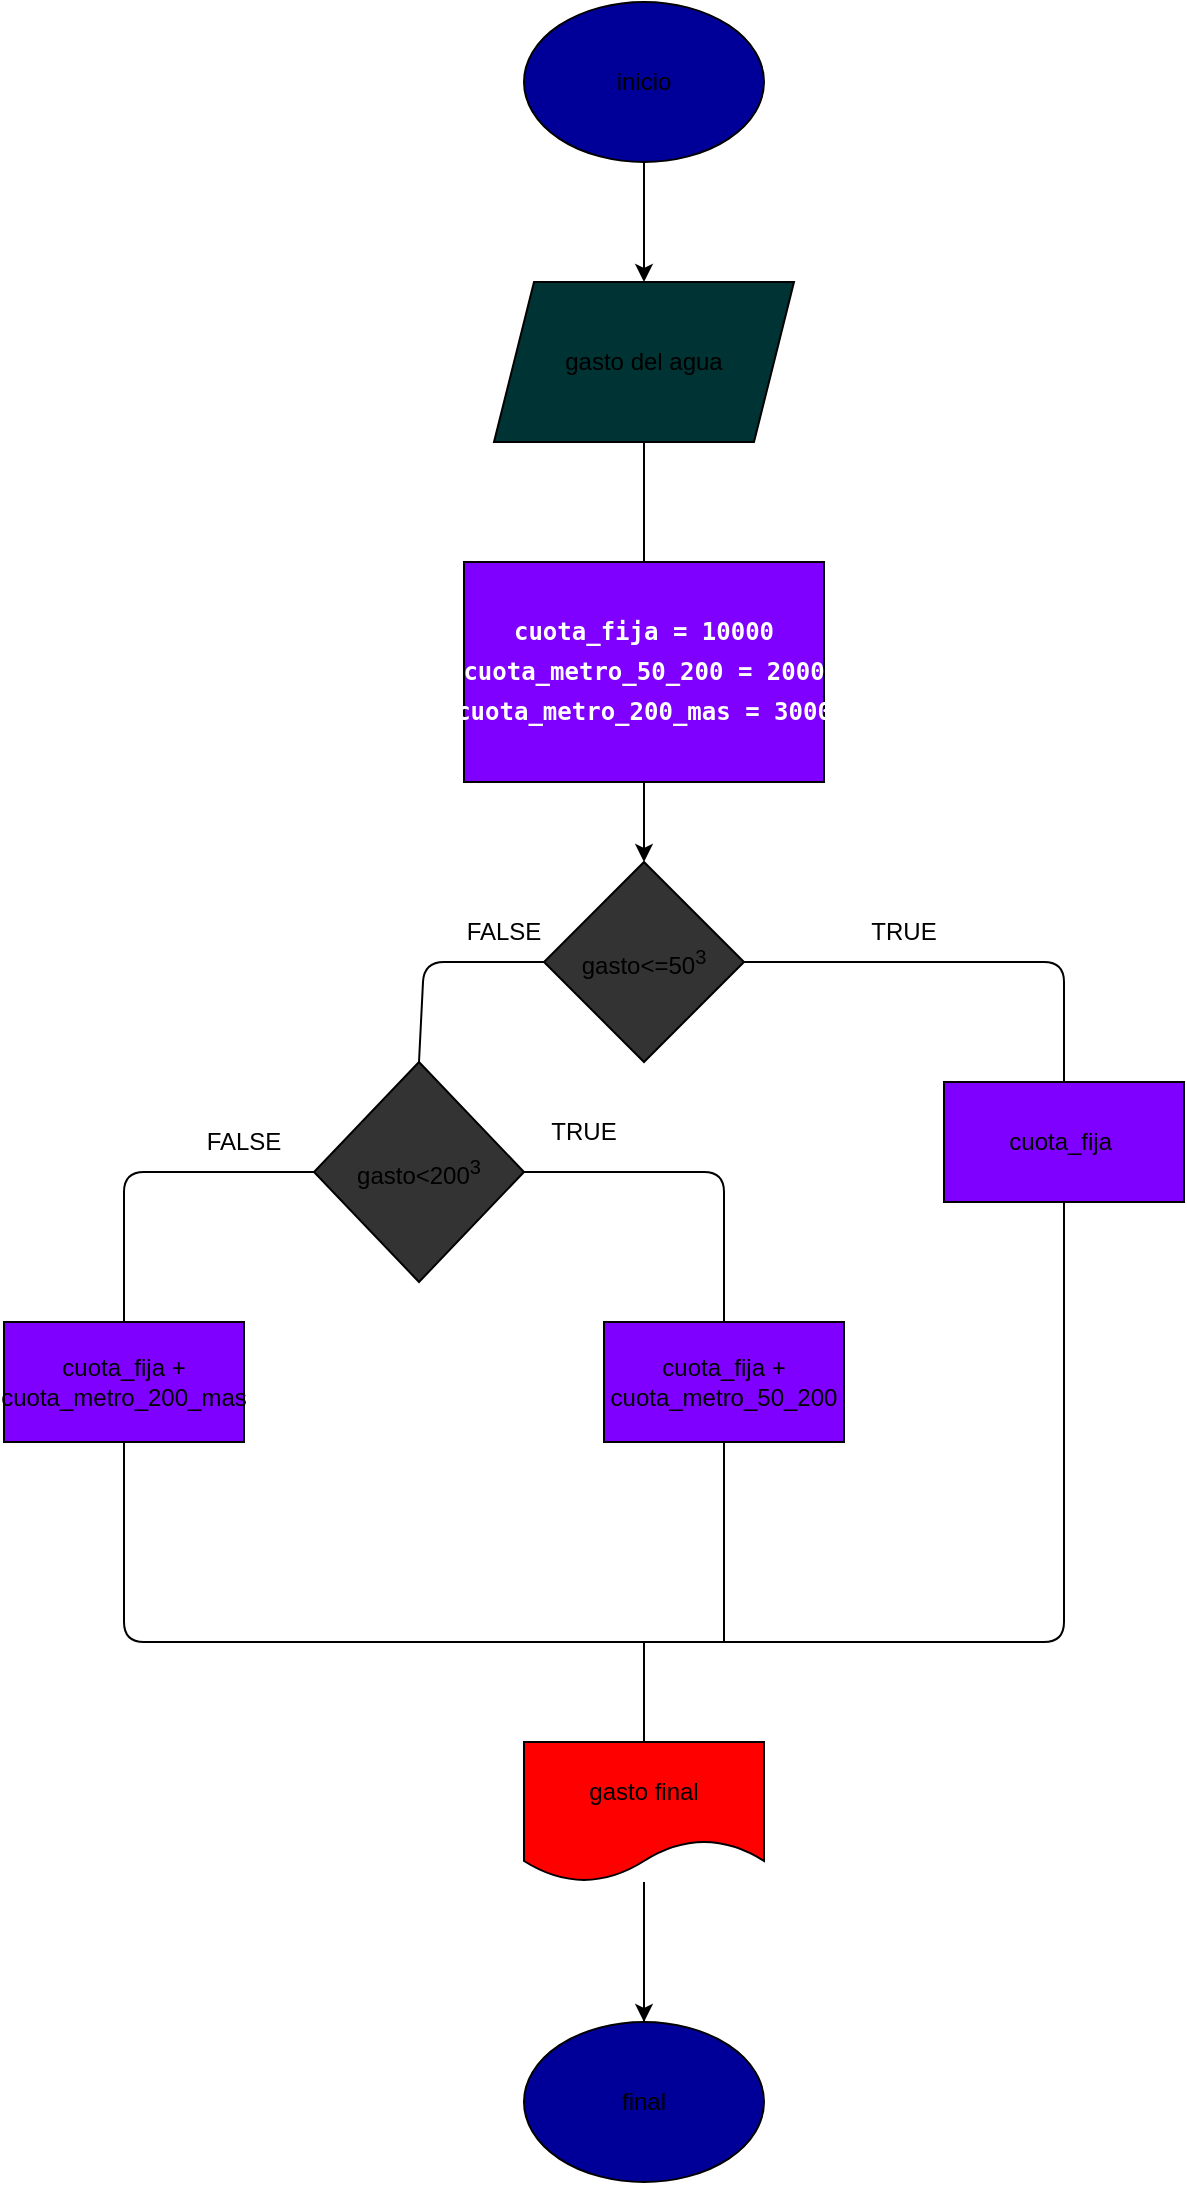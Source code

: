 <mxfile>
    <diagram id="rCF_IZmc6QIaDy28ZCjl" name="Página-1">
        <mxGraphModel dx="1175" dy="1551" grid="1" gridSize="10" guides="1" tooltips="1" connect="1" arrows="1" fold="1" page="1" pageScale="1" pageWidth="827" pageHeight="1169" math="0" shadow="0">
            <root>
                <mxCell id="0"/>
                <mxCell id="1" parent="0"/>
                <mxCell id="2" value="" style="edgeStyle=none;html=1;" edge="1" parent="1" source="3" target="5">
                    <mxGeometry relative="1" as="geometry"/>
                </mxCell>
                <mxCell id="3" value="inicio" style="ellipse;whiteSpace=wrap;html=1;fillColor=#000099;" vertex="1" parent="1">
                    <mxGeometry x="340" y="-180" width="120" height="80" as="geometry"/>
                </mxCell>
                <mxCell id="4" value="" style="edgeStyle=none;html=1;" edge="1" parent="1" source="5">
                    <mxGeometry relative="1" as="geometry">
                        <mxPoint x="400" y="150" as="targetPoint"/>
                    </mxGeometry>
                </mxCell>
                <mxCell id="5" value="gasto del agua" style="shape=parallelogram;perimeter=parallelogramPerimeter;whiteSpace=wrap;html=1;fixedSize=1;fillColor=#003333;" vertex="1" parent="1">
                    <mxGeometry x="325" y="-40" width="150" height="80" as="geometry"/>
                </mxCell>
                <mxCell id="6" value="gasto&amp;lt;=50&lt;sup&gt;3&lt;/sup&gt;" style="rhombus;whiteSpace=wrap;html=1;fillColor=#333333;" vertex="1" parent="1">
                    <mxGeometry x="350" y="250" width="100" height="100" as="geometry"/>
                </mxCell>
                <mxCell id="7" value="gasto&amp;lt;200&lt;sup&gt;3&lt;/sup&gt;" style="rhombus;whiteSpace=wrap;html=1;fillColor=#333333;" vertex="1" parent="1">
                    <mxGeometry x="235" y="350" width="105" height="110" as="geometry"/>
                </mxCell>
                <mxCell id="8" value="" style="endArrow=none;html=1;exitX=0.5;exitY=0;exitDx=0;exitDy=0;entryX=1;entryY=0.5;entryDx=0;entryDy=0;" edge="1" parent="1" target="7">
                    <mxGeometry width="50" height="50" relative="1" as="geometry">
                        <mxPoint x="440" y="480" as="sourcePoint"/>
                        <mxPoint x="440" y="440" as="targetPoint"/>
                        <Array as="points">
                            <mxPoint x="440" y="405"/>
                        </Array>
                    </mxGeometry>
                </mxCell>
                <mxCell id="9" value="" style="endArrow=none;html=1;exitX=0.5;exitY=0;exitDx=0;exitDy=0;entryX=0;entryY=0.5;entryDx=0;entryDy=0;" edge="1" parent="1" target="7">
                    <mxGeometry width="50" height="50" relative="1" as="geometry">
                        <mxPoint x="140" y="480" as="sourcePoint"/>
                        <mxPoint x="440" y="440" as="targetPoint"/>
                        <Array as="points">
                            <mxPoint x="140" y="405"/>
                        </Array>
                    </mxGeometry>
                </mxCell>
                <mxCell id="10" value="" style="endArrow=none;html=1;entryX=1;entryY=0.5;entryDx=0;entryDy=0;exitX=0.5;exitY=0;exitDx=0;exitDy=0;" edge="1" parent="1" target="6">
                    <mxGeometry width="50" height="50" relative="1" as="geometry">
                        <mxPoint x="610" y="365" as="sourcePoint"/>
                        <mxPoint x="440" y="440" as="targetPoint"/>
                        <Array as="points">
                            <mxPoint x="610" y="300"/>
                        </Array>
                    </mxGeometry>
                </mxCell>
                <mxCell id="11" value="" style="endArrow=none;html=1;entryX=0;entryY=0.5;entryDx=0;entryDy=0;exitX=0.5;exitY=0;exitDx=0;exitDy=0;" edge="1" parent="1" source="7" target="6">
                    <mxGeometry width="50" height="50" relative="1" as="geometry">
                        <mxPoint x="390" y="490" as="sourcePoint"/>
                        <mxPoint x="440" y="440" as="targetPoint"/>
                        <Array as="points">
                            <mxPoint x="290" y="300"/>
                        </Array>
                    </mxGeometry>
                </mxCell>
                <mxCell id="12" value="cuota_fija&amp;nbsp;" style="rounded=0;whiteSpace=wrap;html=1;fillColor=#7F00FF;" vertex="1" parent="1">
                    <mxGeometry x="550" y="360" width="120" height="60" as="geometry"/>
                </mxCell>
                <mxCell id="13" value="cuota_fija + cuota_metro_50_200" style="rounded=0;whiteSpace=wrap;html=1;fillColor=#7F00FF;" vertex="1" parent="1">
                    <mxGeometry x="380" y="480" width="120" height="60" as="geometry"/>
                </mxCell>
                <mxCell id="14" value="cuota_fija + cuota_metro_200_mas" style="rounded=0;whiteSpace=wrap;html=1;fillColor=#7F00FF;" vertex="1" parent="1">
                    <mxGeometry x="80" y="480" width="120" height="60" as="geometry"/>
                </mxCell>
                <mxCell id="15" value="" style="endArrow=none;html=1;exitX=0.5;exitY=1;exitDx=0;exitDy=0;" edge="1" parent="1" source="14">
                    <mxGeometry width="50" height="50" relative="1" as="geometry">
                        <mxPoint x="390" y="470" as="sourcePoint"/>
                        <mxPoint x="520" y="640" as="targetPoint"/>
                        <Array as="points">
                            <mxPoint x="140" y="640"/>
                        </Array>
                    </mxGeometry>
                </mxCell>
                <mxCell id="16" value="" style="endArrow=none;html=1;" edge="1" parent="1">
                    <mxGeometry width="50" height="50" relative="1" as="geometry">
                        <mxPoint x="440" y="640" as="sourcePoint"/>
                        <mxPoint x="440" y="540" as="targetPoint"/>
                    </mxGeometry>
                </mxCell>
                <mxCell id="17" value="" style="endArrow=none;html=1;entryX=0.5;entryY=1;entryDx=0;entryDy=0;" edge="1" parent="1" target="12">
                    <mxGeometry width="50" height="50" relative="1" as="geometry">
                        <mxPoint x="520" y="640" as="sourcePoint"/>
                        <mxPoint x="440" y="420" as="targetPoint"/>
                        <Array as="points">
                            <mxPoint x="610" y="640"/>
                        </Array>
                    </mxGeometry>
                </mxCell>
                <mxCell id="30" value="" style="edgeStyle=none;html=1;" edge="1" parent="1" source="19" target="20">
                    <mxGeometry relative="1" as="geometry"/>
                </mxCell>
                <mxCell id="21" value="" style="endArrow=none;html=1;" edge="1" parent="1">
                    <mxGeometry width="50" height="50" relative="1" as="geometry">
                        <mxPoint x="400" y="720" as="sourcePoint"/>
                        <mxPoint x="400" y="640" as="targetPoint"/>
                    </mxGeometry>
                </mxCell>
                <mxCell id="22" value="TRUE" style="text;html=1;strokeColor=none;fillColor=none;align=center;verticalAlign=middle;whiteSpace=wrap;rounded=0;" vertex="1" parent="1">
                    <mxGeometry x="500" y="270" width="60" height="30" as="geometry"/>
                </mxCell>
                <mxCell id="23" value="FALSE" style="text;html=1;strokeColor=none;fillColor=none;align=center;verticalAlign=middle;whiteSpace=wrap;rounded=0;" vertex="1" parent="1">
                    <mxGeometry x="300" y="270" width="60" height="30" as="geometry"/>
                </mxCell>
                <mxCell id="24" value="TRUE" style="text;html=1;strokeColor=none;fillColor=none;align=center;verticalAlign=middle;whiteSpace=wrap;rounded=0;" vertex="1" parent="1">
                    <mxGeometry x="340" y="370" width="60" height="30" as="geometry"/>
                </mxCell>
                <mxCell id="25" value="FALSE" style="text;html=1;strokeColor=none;fillColor=none;align=center;verticalAlign=middle;whiteSpace=wrap;rounded=0;" vertex="1" parent="1">
                    <mxGeometry x="170" y="375" width="60" height="30" as="geometry"/>
                </mxCell>
                <mxCell id="28" value="" style="endArrow=none;html=1;startArrow=none;" edge="1" parent="1" source="19">
                    <mxGeometry width="50" height="50" relative="1" as="geometry">
                        <mxPoint x="400" y="860" as="sourcePoint"/>
                        <mxPoint x="400" y="710" as="targetPoint"/>
                    </mxGeometry>
                </mxCell>
                <mxCell id="33" value="" style="edgeStyle=none;html=1;fontSize=12;fontColor=#FFFFFF;" edge="1" parent="1" source="32" target="6">
                    <mxGeometry relative="1" as="geometry"/>
                </mxCell>
                <mxCell id="32" value="&lt;div style=&quot;font-family: &amp;quot;Droid Sans Mono&amp;quot;, &amp;quot;monospace&amp;quot;, monospace; line-height: 19px;&quot;&gt;&lt;h6 style=&quot;&quot;&gt;&lt;font color=&quot;#ffffff&quot; style=&quot;font-size: 12px;&quot;&gt;cuota_fija&amp;nbsp;=&amp;nbsp;10000&lt;br&gt;cuota_metro_50_200&amp;nbsp;=&amp;nbsp;2000&lt;br&gt;cuota_metro_200_mas&amp;nbsp;=&amp;nbsp;3000&lt;/font&gt;&lt;/h6&gt;&lt;/div&gt;" style="rounded=0;whiteSpace=wrap;html=1;fillColor=#7F00FF;" vertex="1" parent="1">
                    <mxGeometry x="310" y="100" width="180" height="110" as="geometry"/>
                </mxCell>
                <mxCell id="34" value="" style="endArrow=none;html=1;" edge="1" parent="1" target="19">
                    <mxGeometry width="50" height="50" relative="1" as="geometry">
                        <mxPoint x="400" y="860" as="sourcePoint"/>
                        <mxPoint x="400" y="710" as="targetPoint"/>
                    </mxGeometry>
                </mxCell>
                <mxCell id="19" value="gasto final" style="shape=document;whiteSpace=wrap;html=1;boundedLbl=1;fillColor=#FF0000;" vertex="1" parent="1">
                    <mxGeometry x="340" y="690" width="120" height="70" as="geometry"/>
                </mxCell>
                <mxCell id="35" value="" style="edgeStyle=none;html=1;endArrow=none;" edge="1" parent="1" source="19" target="20">
                    <mxGeometry relative="1" as="geometry">
                        <mxPoint x="400" y="760" as="sourcePoint"/>
                        <mxPoint x="400" y="1020" as="targetPoint"/>
                    </mxGeometry>
                </mxCell>
                <mxCell id="20" value="final" style="ellipse;whiteSpace=wrap;html=1;fillColor=#000099;" vertex="1" parent="1">
                    <mxGeometry x="340" y="830" width="120" height="80" as="geometry"/>
                </mxCell>
            </root>
        </mxGraphModel>
    </diagram>
</mxfile>